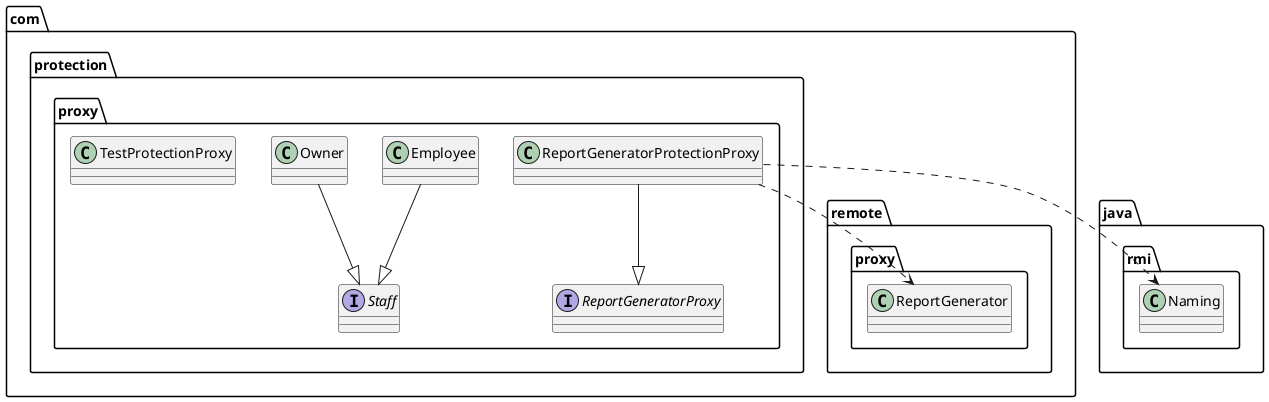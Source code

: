 @startuml
class com.protection.proxy.Employee
class com.protection.proxy.Owner
class com.protection.proxy.ReportGeneratorProtectionProxy
class com.protection.proxy.TestProtectionProxy
class com.remote.proxy.ReportGenerator
class java.rmi.Naming
interface com.protection.proxy.ReportGeneratorProxy
interface com.protection.proxy.Staff
com.protection.proxy.Employee --|> com.protection.proxy.Staff
com.protection.proxy.Owner --|> com.protection.proxy.Staff
com.protection.proxy.ReportGeneratorProtectionProxy ..> com.remote.proxy.ReportGenerator
com.protection.proxy.ReportGeneratorProtectionProxy ..> java.rmi.Naming
com.protection.proxy.ReportGeneratorProtectionProxy --|> com.protection.proxy.ReportGeneratorProxy
@enduml